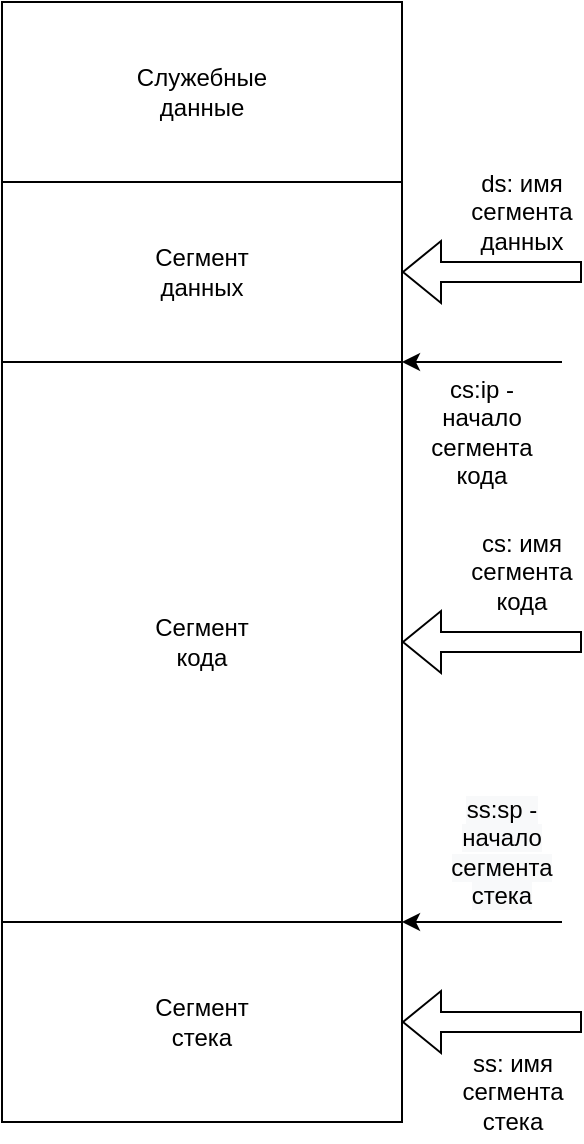 <mxfile version="15.8.5" type="device"><diagram id="Kn3oImUGrmPIqCU05N7Z" name="Page-1"><mxGraphModel dx="942" dy="557" grid="1" gridSize="10" guides="1" tooltips="1" connect="1" arrows="1" fold="1" page="1" pageScale="1" pageWidth="827" pageHeight="1169" background="none" math="0" shadow="0"><root><mxCell id="0"/><mxCell id="1" parent="0"/><mxCell id="1_A89Z0M1xuomTqY0WtE-1" value="" style="rounded=0;whiteSpace=wrap;html=1;" vertex="1" parent="1"><mxGeometry x="120" y="40" width="200" height="560" as="geometry"/></mxCell><mxCell id="1_A89Z0M1xuomTqY0WtE-4" value="" style="rounded=0;whiteSpace=wrap;html=1;" vertex="1" parent="1"><mxGeometry x="120" y="40" width="200" height="90" as="geometry"/></mxCell><mxCell id="1_A89Z0M1xuomTqY0WtE-16" value="Служебные данные" style="text;html=1;strokeColor=none;fillColor=none;align=center;verticalAlign=middle;whiteSpace=wrap;rounded=0;" vertex="1" parent="1"><mxGeometry x="190" y="70" width="60" height="30" as="geometry"/></mxCell><mxCell id="1_A89Z0M1xuomTqY0WtE-18" value="" style="rounded=0;whiteSpace=wrap;html=1;" vertex="1" parent="1"><mxGeometry x="120" y="130" width="200" height="90" as="geometry"/></mxCell><mxCell id="1_A89Z0M1xuomTqY0WtE-19" value="" style="shape=flexArrow;endArrow=classic;html=1;rounded=0;entryX=1;entryY=0.5;entryDx=0;entryDy=0;" edge="1" parent="1" target="1_A89Z0M1xuomTqY0WtE-18"><mxGeometry width="50" height="50" relative="1" as="geometry"><mxPoint x="410" y="175" as="sourcePoint"/><mxPoint x="500" y="130" as="targetPoint"/></mxGeometry></mxCell><mxCell id="1_A89Z0M1xuomTqY0WtE-20" value="Сегмент данных" style="text;html=1;strokeColor=none;fillColor=none;align=center;verticalAlign=middle;whiteSpace=wrap;rounded=0;" vertex="1" parent="1"><mxGeometry x="190" y="160" width="60" height="30" as="geometry"/></mxCell><mxCell id="1_A89Z0M1xuomTqY0WtE-21" value="ds: имя сегмента данных" style="text;html=1;strokeColor=none;fillColor=none;align=center;verticalAlign=middle;whiteSpace=wrap;rounded=0;" vertex="1" parent="1"><mxGeometry x="350" y="130" width="60" height="30" as="geometry"/></mxCell><mxCell id="1_A89Z0M1xuomTqY0WtE-23" value="" style="rounded=0;whiteSpace=wrap;html=1;" vertex="1" parent="1"><mxGeometry x="120" y="220" width="200" height="280" as="geometry"/></mxCell><mxCell id="1_A89Z0M1xuomTqY0WtE-24" value="" style="shape=flexArrow;endArrow=classic;html=1;rounded=0;entryX=1;entryY=0.5;entryDx=0;entryDy=0;" edge="1" parent="1" target="1_A89Z0M1xuomTqY0WtE-23"><mxGeometry width="50" height="50" relative="1" as="geometry"><mxPoint x="410" y="360" as="sourcePoint"/><mxPoint x="490" y="310" as="targetPoint"/></mxGeometry></mxCell><mxCell id="1_A89Z0M1xuomTqY0WtE-25" value="cs: имя сегмента кода" style="text;html=1;strokeColor=none;fillColor=none;align=center;verticalAlign=middle;whiteSpace=wrap;rounded=0;" vertex="1" parent="1"><mxGeometry x="350" y="310" width="60" height="30" as="geometry"/></mxCell><mxCell id="1_A89Z0M1xuomTqY0WtE-26" value="" style="endArrow=classic;html=1;rounded=0;entryX=1;entryY=0;entryDx=0;entryDy=0;" edge="1" parent="1" target="1_A89Z0M1xuomTqY0WtE-23"><mxGeometry width="50" height="50" relative="1" as="geometry"><mxPoint x="400" y="220" as="sourcePoint"/><mxPoint x="390" y="230" as="targetPoint"/></mxGeometry></mxCell><mxCell id="1_A89Z0M1xuomTqY0WtE-27" value="cs:ip - начало сегмента кода" style="text;html=1;strokeColor=none;fillColor=none;align=center;verticalAlign=middle;whiteSpace=wrap;rounded=0;" vertex="1" parent="1"><mxGeometry x="330" y="240" width="60" height="30" as="geometry"/></mxCell><mxCell id="1_A89Z0M1xuomTqY0WtE-28" value="Сегмент кода" style="text;html=1;strokeColor=none;fillColor=none;align=center;verticalAlign=middle;whiteSpace=wrap;rounded=0;" vertex="1" parent="1"><mxGeometry x="190" y="345" width="60" height="30" as="geometry"/></mxCell><mxCell id="1_A89Z0M1xuomTqY0WtE-29" value="" style="rounded=0;whiteSpace=wrap;html=1;" vertex="1" parent="1"><mxGeometry x="120" y="500" width="200" height="100" as="geometry"/></mxCell><mxCell id="1_A89Z0M1xuomTqY0WtE-30" value="" style="shape=flexArrow;endArrow=classic;html=1;rounded=0;entryX=1;entryY=0.5;entryDx=0;entryDy=0;" edge="1" parent="1" target="1_A89Z0M1xuomTqY0WtE-29"><mxGeometry width="50" height="50" relative="1" as="geometry"><mxPoint x="410" y="550" as="sourcePoint"/><mxPoint x="520" y="520" as="targetPoint"/></mxGeometry></mxCell><mxCell id="1_A89Z0M1xuomTqY0WtE-31" value="Сегмент стека" style="text;html=1;strokeColor=none;fillColor=none;align=center;verticalAlign=middle;whiteSpace=wrap;rounded=0;" vertex="1" parent="1"><mxGeometry x="190" y="535" width="60" height="30" as="geometry"/></mxCell><mxCell id="1_A89Z0M1xuomTqY0WtE-32" value="ss: имя &lt;br&gt;сегмента &lt;br&gt;стека" style="text;html=1;align=center;verticalAlign=middle;resizable=0;points=[];autosize=1;strokeColor=none;fillColor=none;" vertex="1" parent="1"><mxGeometry x="340" y="560" width="70" height="50" as="geometry"/></mxCell><mxCell id="1_A89Z0M1xuomTqY0WtE-33" value="" style="endArrow=classic;html=1;rounded=0;entryX=1;entryY=0;entryDx=0;entryDy=0;" edge="1" parent="1" target="1_A89Z0M1xuomTqY0WtE-29"><mxGeometry width="50" height="50" relative="1" as="geometry"><mxPoint x="400" y="500" as="sourcePoint"/><mxPoint x="510" y="420" as="targetPoint"/></mxGeometry></mxCell><mxCell id="1_A89Z0M1xuomTqY0WtE-34" value="&lt;span style=&quot;color: rgb(0, 0, 0); font-family: helvetica; font-size: 12px; font-style: normal; font-weight: 400; letter-spacing: normal; text-indent: 0px; text-transform: none; word-spacing: 0px; background-color: rgb(248, 249, 250); display: inline; float: none;&quot;&gt;ss:sp - начало &lt;br&gt;сегмента &lt;br&gt;стека&lt;/span&gt;" style="text;whiteSpace=wrap;html=1;align=center;" vertex="1" parent="1"><mxGeometry x="330" y="430" width="80" height="30" as="geometry"/></mxCell></root></mxGraphModel></diagram></mxfile>